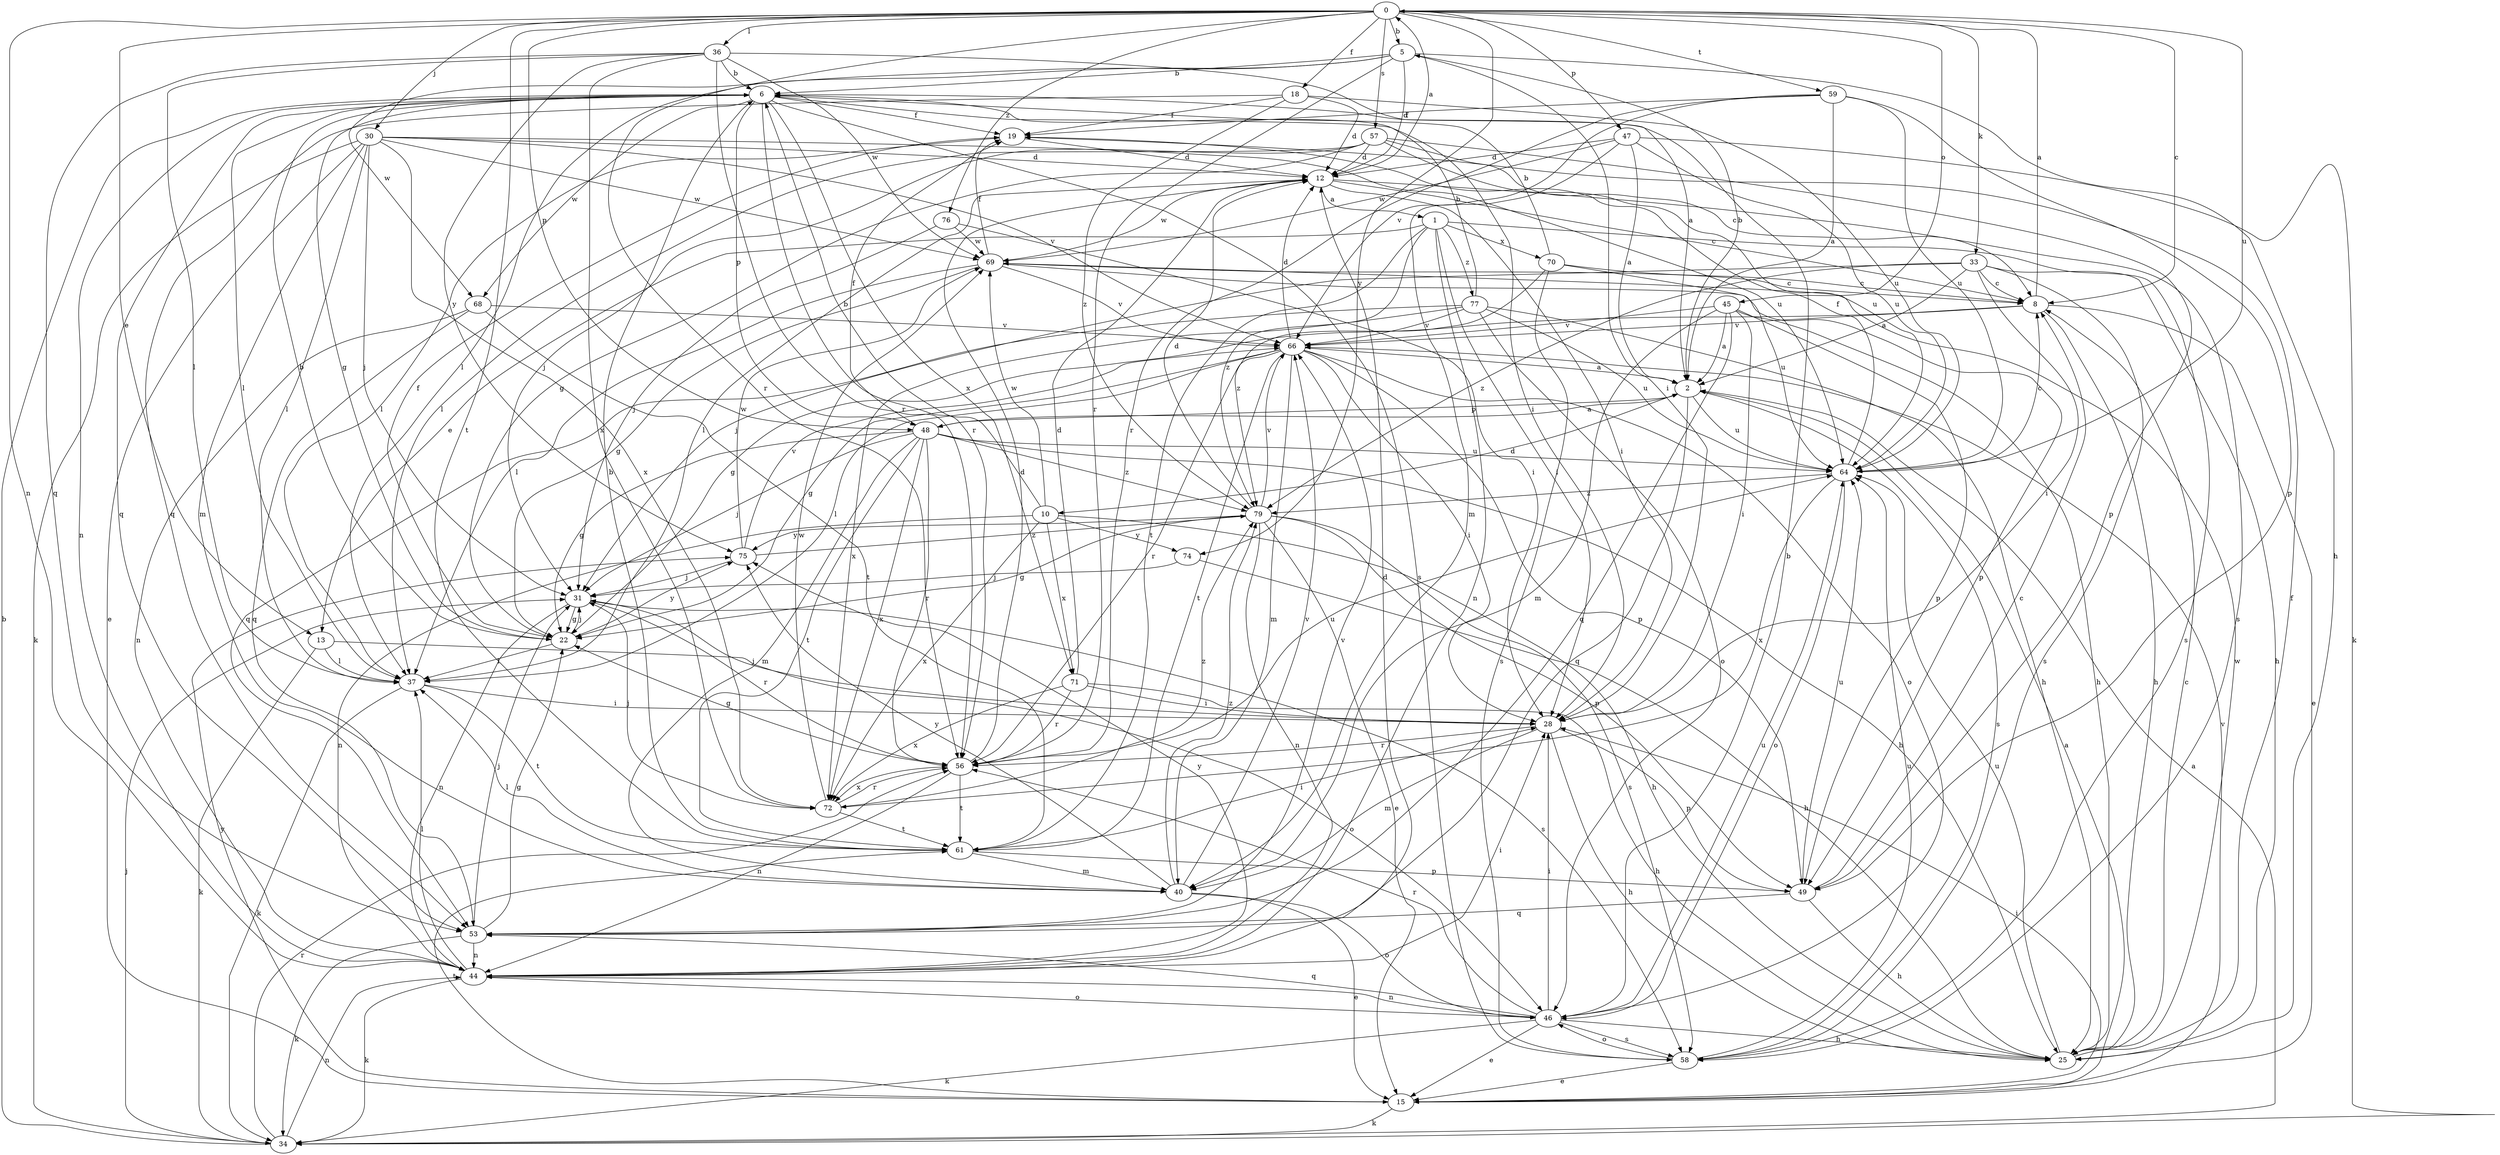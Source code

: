 strict digraph  {
0;
1;
2;
5;
6;
8;
10;
12;
13;
15;
18;
19;
22;
25;
28;
30;
31;
33;
34;
36;
37;
40;
44;
45;
46;
47;
48;
49;
53;
56;
57;
58;
59;
61;
64;
66;
68;
69;
70;
71;
72;
74;
75;
76;
77;
79;
0 -> 5  [label=b];
0 -> 8  [label=c];
0 -> 13  [label=e];
0 -> 18  [label=f];
0 -> 30  [label=j];
0 -> 33  [label=k];
0 -> 36  [label=l];
0 -> 44  [label=n];
0 -> 45  [label=o];
0 -> 47  [label=p];
0 -> 48  [label=p];
0 -> 56  [label=r];
0 -> 57  [label=s];
0 -> 59  [label=t];
0 -> 61  [label=t];
0 -> 64  [label=u];
0 -> 74  [label=y];
0 -> 76  [label=z];
1 -> 13  [label=e];
1 -> 28  [label=i];
1 -> 44  [label=n];
1 -> 58  [label=s];
1 -> 61  [label=t];
1 -> 70  [label=x];
1 -> 77  [label=z];
1 -> 79  [label=z];
2 -> 5  [label=b];
2 -> 10  [label=d];
2 -> 48  [label=p];
2 -> 53  [label=q];
2 -> 58  [label=s];
2 -> 64  [label=u];
5 -> 6  [label=b];
5 -> 12  [label=d];
5 -> 25  [label=h];
5 -> 28  [label=i];
5 -> 37  [label=l];
5 -> 56  [label=r];
5 -> 68  [label=w];
6 -> 19  [label=f];
6 -> 22  [label=g];
6 -> 28  [label=i];
6 -> 37  [label=l];
6 -> 44  [label=n];
6 -> 48  [label=p];
6 -> 53  [label=q];
6 -> 56  [label=r];
6 -> 58  [label=s];
6 -> 68  [label=w];
6 -> 71  [label=x];
8 -> 0  [label=a];
8 -> 15  [label=e];
8 -> 22  [label=g];
8 -> 25  [label=h];
8 -> 66  [label=v];
10 -> 6  [label=b];
10 -> 25  [label=h];
10 -> 44  [label=n];
10 -> 69  [label=w];
10 -> 71  [label=x];
10 -> 72  [label=x];
10 -> 74  [label=y];
12 -> 0  [label=a];
12 -> 1  [label=a];
12 -> 8  [label=c];
12 -> 28  [label=i];
12 -> 37  [label=l];
12 -> 58  [label=s];
12 -> 69  [label=w];
13 -> 34  [label=k];
13 -> 37  [label=l];
13 -> 46  [label=o];
15 -> 2  [label=a];
15 -> 28  [label=i];
15 -> 34  [label=k];
15 -> 61  [label=t];
15 -> 66  [label=v];
15 -> 75  [label=y];
18 -> 12  [label=d];
18 -> 19  [label=f];
18 -> 53  [label=q];
18 -> 64  [label=u];
18 -> 79  [label=z];
19 -> 12  [label=d];
19 -> 37  [label=l];
22 -> 6  [label=b];
22 -> 19  [label=f];
22 -> 31  [label=j];
22 -> 37  [label=l];
22 -> 75  [label=y];
25 -> 8  [label=c];
25 -> 19  [label=f];
25 -> 64  [label=u];
25 -> 69  [label=w];
28 -> 25  [label=h];
28 -> 31  [label=j];
28 -> 40  [label=m];
28 -> 49  [label=p];
28 -> 56  [label=r];
30 -> 12  [label=d];
30 -> 15  [label=e];
30 -> 31  [label=j];
30 -> 34  [label=k];
30 -> 37  [label=l];
30 -> 40  [label=m];
30 -> 64  [label=u];
30 -> 66  [label=v];
30 -> 69  [label=w];
30 -> 72  [label=x];
31 -> 22  [label=g];
31 -> 44  [label=n];
31 -> 56  [label=r];
31 -> 58  [label=s];
33 -> 2  [label=a];
33 -> 8  [label=c];
33 -> 25  [label=h];
33 -> 28  [label=i];
33 -> 31  [label=j];
33 -> 58  [label=s];
33 -> 79  [label=z];
34 -> 2  [label=a];
34 -> 6  [label=b];
34 -> 31  [label=j];
34 -> 44  [label=n];
34 -> 56  [label=r];
36 -> 2  [label=a];
36 -> 6  [label=b];
36 -> 37  [label=l];
36 -> 53  [label=q];
36 -> 56  [label=r];
36 -> 69  [label=w];
36 -> 72  [label=x];
36 -> 75  [label=y];
37 -> 28  [label=i];
37 -> 34  [label=k];
37 -> 61  [label=t];
40 -> 15  [label=e];
40 -> 37  [label=l];
40 -> 46  [label=o];
40 -> 66  [label=v];
40 -> 75  [label=y];
40 -> 79  [label=z];
44 -> 12  [label=d];
44 -> 28  [label=i];
44 -> 34  [label=k];
44 -> 37  [label=l];
44 -> 46  [label=o];
44 -> 75  [label=y];
45 -> 2  [label=a];
45 -> 25  [label=h];
45 -> 28  [label=i];
45 -> 40  [label=m];
45 -> 49  [label=p];
45 -> 53  [label=q];
45 -> 66  [label=v];
46 -> 6  [label=b];
46 -> 15  [label=e];
46 -> 25  [label=h];
46 -> 28  [label=i];
46 -> 34  [label=k];
46 -> 44  [label=n];
46 -> 53  [label=q];
46 -> 56  [label=r];
46 -> 58  [label=s];
46 -> 64  [label=u];
47 -> 2  [label=a];
47 -> 12  [label=d];
47 -> 34  [label=k];
47 -> 40  [label=m];
47 -> 64  [label=u];
47 -> 69  [label=w];
48 -> 2  [label=a];
48 -> 19  [label=f];
48 -> 22  [label=g];
48 -> 25  [label=h];
48 -> 31  [label=j];
48 -> 40  [label=m];
48 -> 56  [label=r];
48 -> 61  [label=t];
48 -> 64  [label=u];
48 -> 72  [label=x];
48 -> 79  [label=z];
49 -> 8  [label=c];
49 -> 25  [label=h];
49 -> 53  [label=q];
49 -> 64  [label=u];
53 -> 22  [label=g];
53 -> 31  [label=j];
53 -> 34  [label=k];
53 -> 44  [label=n];
53 -> 66  [label=v];
56 -> 12  [label=d];
56 -> 22  [label=g];
56 -> 44  [label=n];
56 -> 61  [label=t];
56 -> 64  [label=u];
56 -> 72  [label=x];
57 -> 8  [label=c];
57 -> 12  [label=d];
57 -> 22  [label=g];
57 -> 31  [label=j];
57 -> 37  [label=l];
57 -> 49  [label=p];
57 -> 64  [label=u];
58 -> 15  [label=e];
58 -> 46  [label=o];
58 -> 64  [label=u];
59 -> 2  [label=a];
59 -> 19  [label=f];
59 -> 49  [label=p];
59 -> 56  [label=r];
59 -> 64  [label=u];
59 -> 66  [label=v];
61 -> 6  [label=b];
61 -> 28  [label=i];
61 -> 40  [label=m];
61 -> 49  [label=p];
64 -> 8  [label=c];
64 -> 19  [label=f];
64 -> 46  [label=o];
64 -> 72  [label=x];
64 -> 79  [label=z];
66 -> 2  [label=a];
66 -> 12  [label=d];
66 -> 22  [label=g];
66 -> 28  [label=i];
66 -> 37  [label=l];
66 -> 40  [label=m];
66 -> 46  [label=o];
66 -> 49  [label=p];
66 -> 56  [label=r];
66 -> 61  [label=t];
68 -> 44  [label=n];
68 -> 53  [label=q];
68 -> 61  [label=t];
68 -> 66  [label=v];
69 -> 8  [label=c];
69 -> 19  [label=f];
69 -> 22  [label=g];
69 -> 37  [label=l];
69 -> 49  [label=p];
69 -> 66  [label=v];
70 -> 6  [label=b];
70 -> 8  [label=c];
70 -> 58  [label=s];
70 -> 64  [label=u];
70 -> 79  [label=z];
71 -> 12  [label=d];
71 -> 25  [label=h];
71 -> 28  [label=i];
71 -> 56  [label=r];
71 -> 72  [label=x];
72 -> 31  [label=j];
72 -> 56  [label=r];
72 -> 61  [label=t];
72 -> 69  [label=w];
72 -> 79  [label=z];
74 -> 25  [label=h];
74 -> 31  [label=j];
75 -> 31  [label=j];
75 -> 66  [label=v];
75 -> 69  [label=w];
75 -> 79  [label=z];
76 -> 28  [label=i];
76 -> 31  [label=j];
76 -> 69  [label=w];
77 -> 6  [label=b];
77 -> 25  [label=h];
77 -> 46  [label=o];
77 -> 53  [label=q];
77 -> 64  [label=u];
77 -> 66  [label=v];
77 -> 72  [label=x];
79 -> 12  [label=d];
79 -> 15  [label=e];
79 -> 22  [label=g];
79 -> 44  [label=n];
79 -> 49  [label=p];
79 -> 58  [label=s];
79 -> 66  [label=v];
79 -> 75  [label=y];
}
